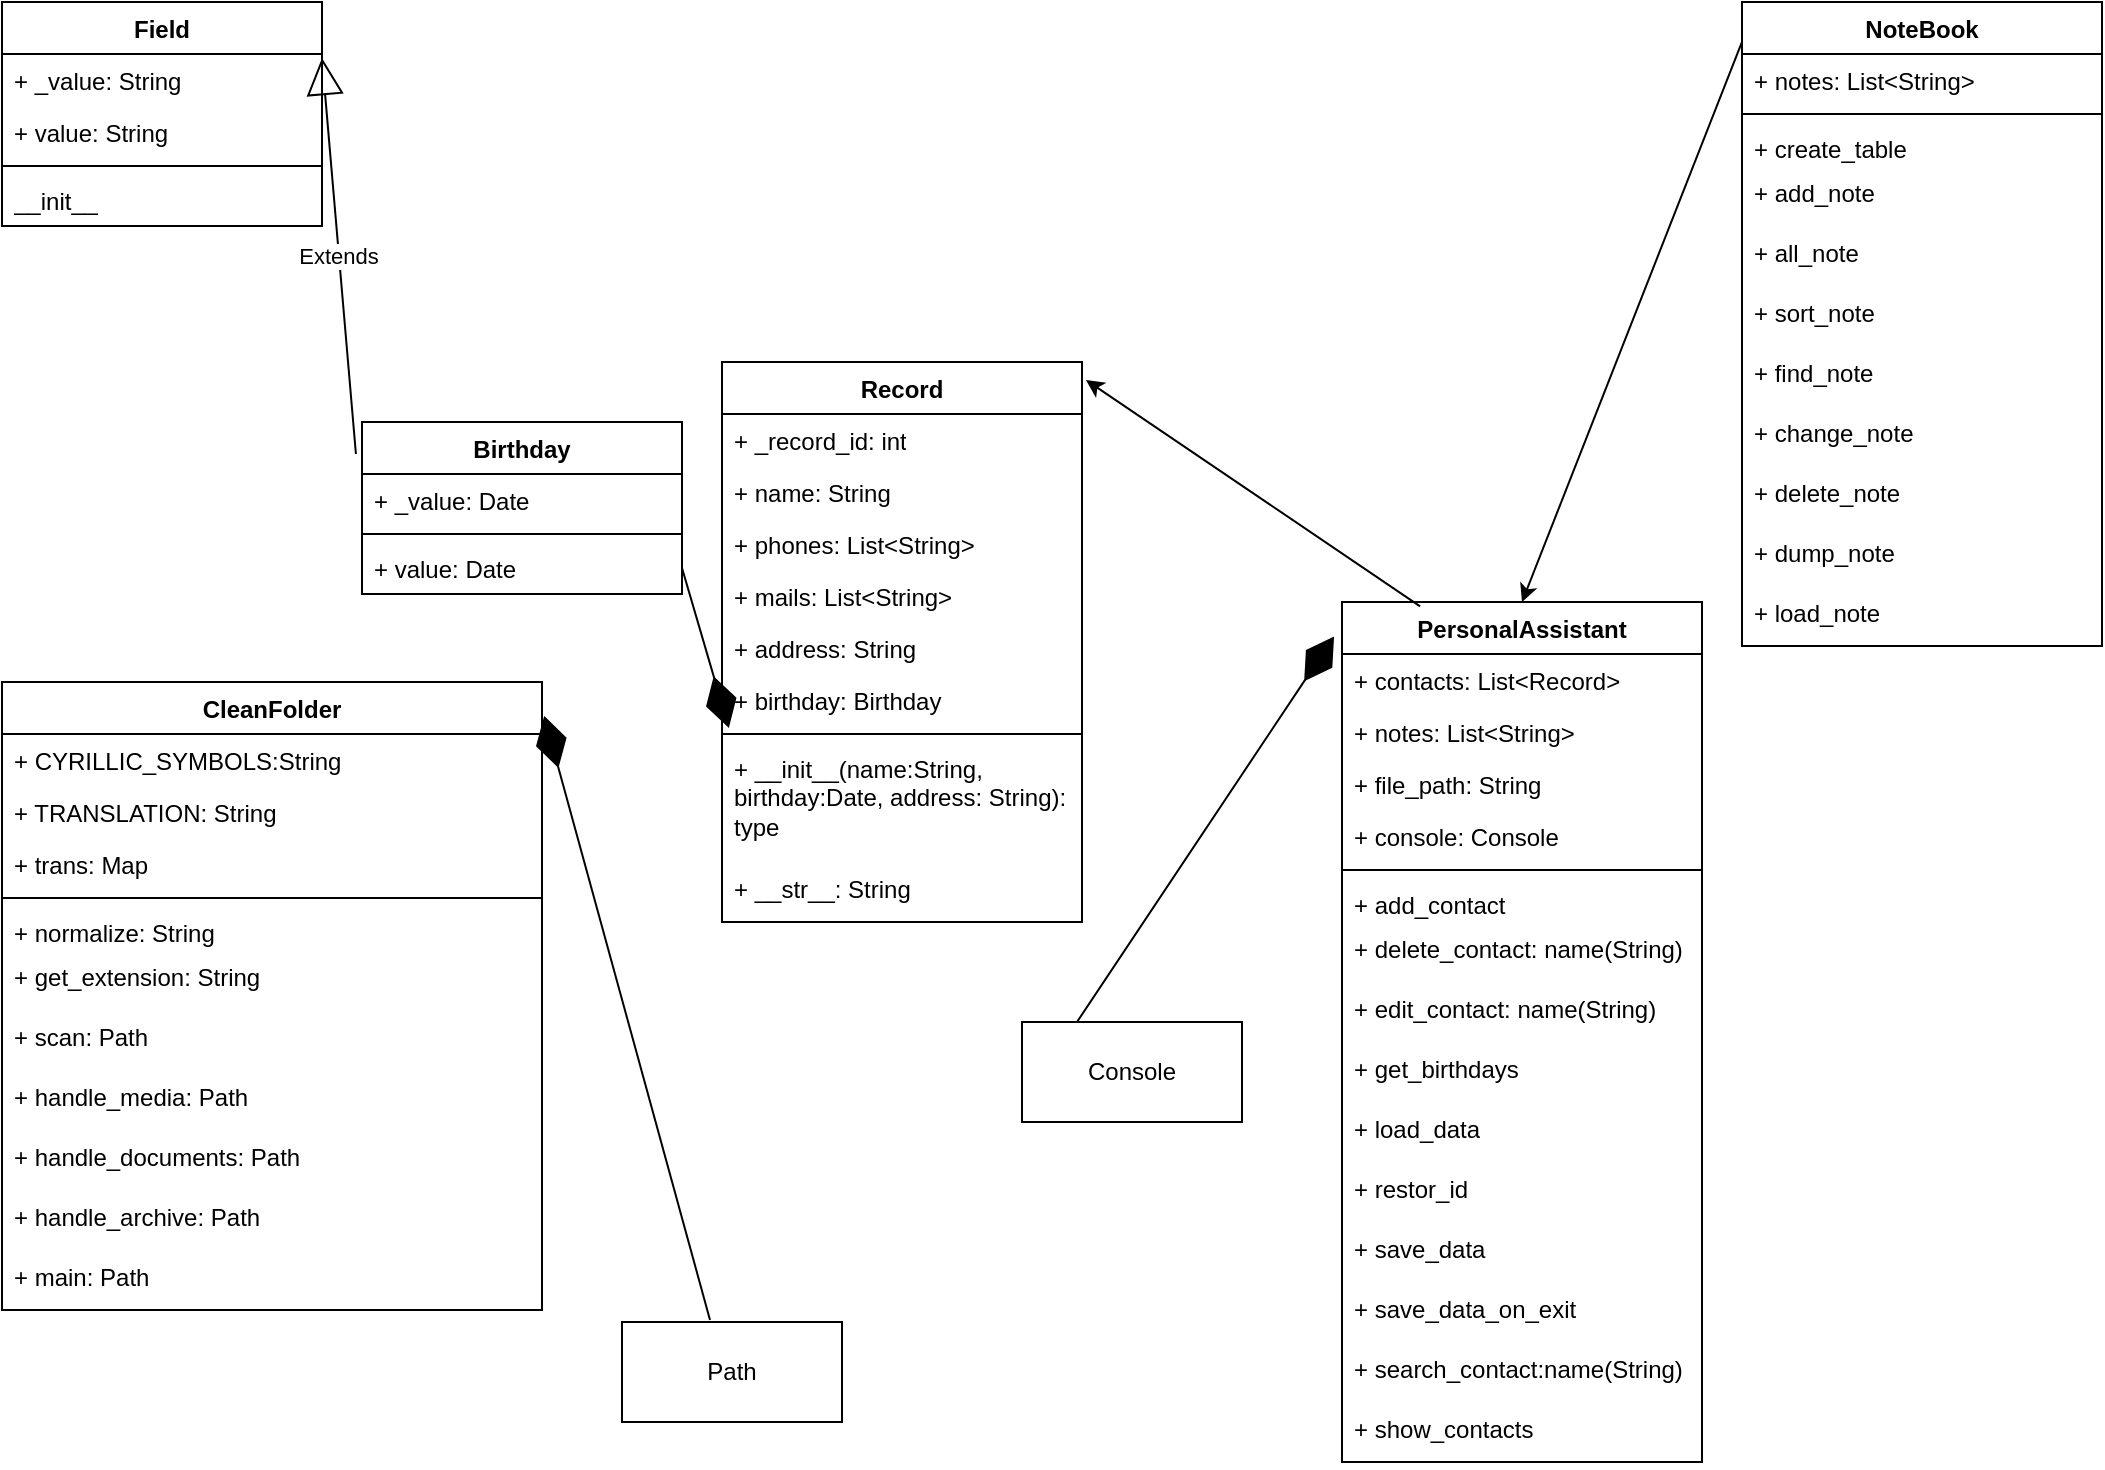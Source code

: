 <mxfile version="22.1.15" type="device">
  <diagram name="Page-1" id="e7e014a7-5840-1c2e-5031-d8a46d1fe8dd">
    <mxGraphModel dx="1434" dy="738" grid="1" gridSize="10" guides="1" tooltips="1" connect="1" arrows="1" fold="1" page="1" pageScale="1" pageWidth="1169" pageHeight="826" background="none" math="0" shadow="0">
      <root>
        <mxCell id="0" />
        <mxCell id="1" parent="0" />
        <mxCell id="iH0WZ8zu1LnnliLtOiRj-61" value="Field" style="swimlane;fontStyle=1;align=center;verticalAlign=top;childLayout=stackLayout;horizontal=1;startSize=26;horizontalStack=0;resizeParent=1;resizeParentMax=0;resizeLast=0;collapsible=1;marginBottom=0;whiteSpace=wrap;html=1;" vertex="1" parent="1">
          <mxGeometry x="40" y="40" width="160" height="112" as="geometry" />
        </mxCell>
        <mxCell id="iH0WZ8zu1LnnliLtOiRj-62" value="+ _value: String" style="text;strokeColor=none;fillColor=none;align=left;verticalAlign=top;spacingLeft=4;spacingRight=4;overflow=hidden;rotatable=0;points=[[0,0.5],[1,0.5]];portConstraint=eastwest;whiteSpace=wrap;html=1;" vertex="1" parent="iH0WZ8zu1LnnliLtOiRj-61">
          <mxGeometry y="26" width="160" height="26" as="geometry" />
        </mxCell>
        <mxCell id="iH0WZ8zu1LnnliLtOiRj-75" value="+ value: String" style="text;strokeColor=none;fillColor=none;align=left;verticalAlign=top;spacingLeft=4;spacingRight=4;overflow=hidden;rotatable=0;points=[[0,0.5],[1,0.5]];portConstraint=eastwest;whiteSpace=wrap;html=1;" vertex="1" parent="iH0WZ8zu1LnnliLtOiRj-61">
          <mxGeometry y="52" width="160" height="26" as="geometry" />
        </mxCell>
        <mxCell id="iH0WZ8zu1LnnliLtOiRj-63" value="" style="line;strokeWidth=1;fillColor=none;align=left;verticalAlign=middle;spacingTop=-1;spacingLeft=3;spacingRight=3;rotatable=0;labelPosition=right;points=[];portConstraint=eastwest;strokeColor=inherit;" vertex="1" parent="iH0WZ8zu1LnnliLtOiRj-61">
          <mxGeometry y="78" width="160" height="8" as="geometry" />
        </mxCell>
        <mxCell id="iH0WZ8zu1LnnliLtOiRj-64" value="__init__" style="text;strokeColor=none;fillColor=none;align=left;verticalAlign=top;spacingLeft=4;spacingRight=4;overflow=hidden;rotatable=0;points=[[0,0.5],[1,0.5]];portConstraint=eastwest;whiteSpace=wrap;html=1;" vertex="1" parent="iH0WZ8zu1LnnliLtOiRj-61">
          <mxGeometry y="86" width="160" height="26" as="geometry" />
        </mxCell>
        <mxCell id="iH0WZ8zu1LnnliLtOiRj-65" value="Birthday" style="swimlane;fontStyle=1;align=center;verticalAlign=top;childLayout=stackLayout;horizontal=1;startSize=26;horizontalStack=0;resizeParent=1;resizeParentMax=0;resizeLast=0;collapsible=1;marginBottom=0;whiteSpace=wrap;html=1;" vertex="1" parent="1">
          <mxGeometry x="220" y="250" width="160" height="86" as="geometry" />
        </mxCell>
        <mxCell id="iH0WZ8zu1LnnliLtOiRj-66" value="+ _value: Date" style="text;strokeColor=none;fillColor=none;align=left;verticalAlign=top;spacingLeft=4;spacingRight=4;overflow=hidden;rotatable=0;points=[[0,0.5],[1,0.5]];portConstraint=eastwest;whiteSpace=wrap;html=1;" vertex="1" parent="iH0WZ8zu1LnnliLtOiRj-65">
          <mxGeometry y="26" width="160" height="26" as="geometry" />
        </mxCell>
        <mxCell id="iH0WZ8zu1LnnliLtOiRj-67" value="" style="line;strokeWidth=1;fillColor=none;align=left;verticalAlign=middle;spacingTop=-1;spacingLeft=3;spacingRight=3;rotatable=0;labelPosition=right;points=[];portConstraint=eastwest;strokeColor=inherit;" vertex="1" parent="iH0WZ8zu1LnnliLtOiRj-65">
          <mxGeometry y="52" width="160" height="8" as="geometry" />
        </mxCell>
        <mxCell id="iH0WZ8zu1LnnliLtOiRj-68" value="+ value: Date" style="text;strokeColor=none;fillColor=none;align=left;verticalAlign=top;spacingLeft=4;spacingRight=4;overflow=hidden;rotatable=0;points=[[0,0.5],[1,0.5]];portConstraint=eastwest;whiteSpace=wrap;html=1;" vertex="1" parent="iH0WZ8zu1LnnliLtOiRj-65">
          <mxGeometry y="60" width="160" height="26" as="geometry" />
        </mxCell>
        <mxCell id="iH0WZ8zu1LnnliLtOiRj-69" value="Extends" style="endArrow=block;endSize=16;endFill=0;html=1;rounded=0;entryX=1;entryY=0.25;entryDx=0;entryDy=0;exitX=-0.019;exitY=0.186;exitDx=0;exitDy=0;exitPerimeter=0;" edge="1" parent="1" source="iH0WZ8zu1LnnliLtOiRj-65" target="iH0WZ8zu1LnnliLtOiRj-61">
          <mxGeometry width="160" relative="1" as="geometry">
            <mxPoint x="500" y="280" as="sourcePoint" />
            <mxPoint x="660" y="280" as="targetPoint" />
          </mxGeometry>
        </mxCell>
        <mxCell id="iH0WZ8zu1LnnliLtOiRj-76" value="Record" style="swimlane;fontStyle=1;align=center;verticalAlign=top;childLayout=stackLayout;horizontal=1;startSize=26;horizontalStack=0;resizeParent=1;resizeParentMax=0;resizeLast=0;collapsible=1;marginBottom=0;whiteSpace=wrap;html=1;" vertex="1" parent="1">
          <mxGeometry x="400" y="220" width="180" height="280" as="geometry" />
        </mxCell>
        <mxCell id="iH0WZ8zu1LnnliLtOiRj-77" value="+ _record_id: int" style="text;strokeColor=none;fillColor=none;align=left;verticalAlign=top;spacingLeft=4;spacingRight=4;overflow=hidden;rotatable=0;points=[[0,0.5],[1,0.5]];portConstraint=eastwest;whiteSpace=wrap;html=1;" vertex="1" parent="iH0WZ8zu1LnnliLtOiRj-76">
          <mxGeometry y="26" width="180" height="26" as="geometry" />
        </mxCell>
        <mxCell id="iH0WZ8zu1LnnliLtOiRj-80" value="+ name: String" style="text;strokeColor=none;fillColor=none;align=left;verticalAlign=top;spacingLeft=4;spacingRight=4;overflow=hidden;rotatable=0;points=[[0,0.5],[1,0.5]];portConstraint=eastwest;whiteSpace=wrap;html=1;" vertex="1" parent="iH0WZ8zu1LnnliLtOiRj-76">
          <mxGeometry y="52" width="180" height="26" as="geometry" />
        </mxCell>
        <mxCell id="iH0WZ8zu1LnnliLtOiRj-81" value="+ phones: List&amp;lt;String&amp;gt;" style="text;strokeColor=none;fillColor=none;align=left;verticalAlign=top;spacingLeft=4;spacingRight=4;overflow=hidden;rotatable=0;points=[[0,0.5],[1,0.5]];portConstraint=eastwest;whiteSpace=wrap;html=1;" vertex="1" parent="iH0WZ8zu1LnnliLtOiRj-76">
          <mxGeometry y="78" width="180" height="26" as="geometry" />
        </mxCell>
        <mxCell id="iH0WZ8zu1LnnliLtOiRj-82" value="+ mails: List&amp;lt;String&amp;gt;" style="text;strokeColor=none;fillColor=none;align=left;verticalAlign=top;spacingLeft=4;spacingRight=4;overflow=hidden;rotatable=0;points=[[0,0.5],[1,0.5]];portConstraint=eastwest;whiteSpace=wrap;html=1;" vertex="1" parent="iH0WZ8zu1LnnliLtOiRj-76">
          <mxGeometry y="104" width="180" height="26" as="geometry" />
        </mxCell>
        <mxCell id="iH0WZ8zu1LnnliLtOiRj-83" value="+ address: String" style="text;strokeColor=none;fillColor=none;align=left;verticalAlign=top;spacingLeft=4;spacingRight=4;overflow=hidden;rotatable=0;points=[[0,0.5],[1,0.5]];portConstraint=eastwest;whiteSpace=wrap;html=1;" vertex="1" parent="iH0WZ8zu1LnnliLtOiRj-76">
          <mxGeometry y="130" width="180" height="26" as="geometry" />
        </mxCell>
        <mxCell id="iH0WZ8zu1LnnliLtOiRj-84" value="+ birthday: Birthday" style="text;strokeColor=none;fillColor=none;align=left;verticalAlign=top;spacingLeft=4;spacingRight=4;overflow=hidden;rotatable=0;points=[[0,0.5],[1,0.5]];portConstraint=eastwest;whiteSpace=wrap;html=1;" vertex="1" parent="iH0WZ8zu1LnnliLtOiRj-76">
          <mxGeometry y="156" width="180" height="26" as="geometry" />
        </mxCell>
        <mxCell id="iH0WZ8zu1LnnliLtOiRj-78" value="" style="line;strokeWidth=1;fillColor=none;align=left;verticalAlign=middle;spacingTop=-1;spacingLeft=3;spacingRight=3;rotatable=0;labelPosition=right;points=[];portConstraint=eastwest;strokeColor=inherit;" vertex="1" parent="iH0WZ8zu1LnnliLtOiRj-76">
          <mxGeometry y="182" width="180" height="8" as="geometry" />
        </mxCell>
        <mxCell id="iH0WZ8zu1LnnliLtOiRj-79" value="+ __init__(name:String, birthday:Date, address: String): type" style="text;strokeColor=none;fillColor=none;align=left;verticalAlign=top;spacingLeft=4;spacingRight=4;overflow=hidden;rotatable=0;points=[[0,0.5],[1,0.5]];portConstraint=eastwest;whiteSpace=wrap;html=1;" vertex="1" parent="iH0WZ8zu1LnnliLtOiRj-76">
          <mxGeometry y="190" width="180" height="60" as="geometry" />
        </mxCell>
        <mxCell id="iH0WZ8zu1LnnliLtOiRj-86" value="+ __str__: String" style="text;strokeColor=none;fillColor=none;align=left;verticalAlign=top;spacingLeft=4;spacingRight=4;overflow=hidden;rotatable=0;points=[[0,0.5],[1,0.5]];portConstraint=eastwest;whiteSpace=wrap;html=1;" vertex="1" parent="iH0WZ8zu1LnnliLtOiRj-76">
          <mxGeometry y="250" width="180" height="30" as="geometry" />
        </mxCell>
        <mxCell id="iH0WZ8zu1LnnliLtOiRj-85" value="" style="endArrow=diamondThin;endFill=1;endSize=24;html=1;rounded=0;exitX=1;exitY=0.5;exitDx=0;exitDy=0;entryX=0.019;entryY=1.038;entryDx=0;entryDy=0;entryPerimeter=0;" edge="1" parent="1" source="iH0WZ8zu1LnnliLtOiRj-68" target="iH0WZ8zu1LnnliLtOiRj-84">
          <mxGeometry width="160" relative="1" as="geometry">
            <mxPoint x="500" y="280" as="sourcePoint" />
            <mxPoint x="660" y="280" as="targetPoint" />
          </mxGeometry>
        </mxCell>
        <mxCell id="iH0WZ8zu1LnnliLtOiRj-87" value="PersonalAssistant" style="swimlane;fontStyle=1;align=center;verticalAlign=top;childLayout=stackLayout;horizontal=1;startSize=26;horizontalStack=0;resizeParent=1;resizeParentMax=0;resizeLast=0;collapsible=1;marginBottom=0;whiteSpace=wrap;html=1;" vertex="1" parent="1">
          <mxGeometry x="710" y="340" width="180" height="430" as="geometry" />
        </mxCell>
        <mxCell id="iH0WZ8zu1LnnliLtOiRj-88" value="+ contacts: List&amp;lt;Record&amp;gt;" style="text;strokeColor=none;fillColor=none;align=left;verticalAlign=top;spacingLeft=4;spacingRight=4;overflow=hidden;rotatable=0;points=[[0,0.5],[1,0.5]];portConstraint=eastwest;whiteSpace=wrap;html=1;" vertex="1" parent="iH0WZ8zu1LnnliLtOiRj-87">
          <mxGeometry y="26" width="180" height="26" as="geometry" />
        </mxCell>
        <mxCell id="iH0WZ8zu1LnnliLtOiRj-89" value="+ notes: List&amp;lt;String&amp;gt;" style="text;strokeColor=none;fillColor=none;align=left;verticalAlign=top;spacingLeft=4;spacingRight=4;overflow=hidden;rotatable=0;points=[[0,0.5],[1,0.5]];portConstraint=eastwest;whiteSpace=wrap;html=1;" vertex="1" parent="iH0WZ8zu1LnnliLtOiRj-87">
          <mxGeometry y="52" width="180" height="26" as="geometry" />
        </mxCell>
        <mxCell id="iH0WZ8zu1LnnliLtOiRj-90" value="+ file_path: String" style="text;strokeColor=none;fillColor=none;align=left;verticalAlign=top;spacingLeft=4;spacingRight=4;overflow=hidden;rotatable=0;points=[[0,0.5],[1,0.5]];portConstraint=eastwest;whiteSpace=wrap;html=1;" vertex="1" parent="iH0WZ8zu1LnnliLtOiRj-87">
          <mxGeometry y="78" width="180" height="26" as="geometry" />
        </mxCell>
        <mxCell id="iH0WZ8zu1LnnliLtOiRj-91" value="+ console: Console" style="text;strokeColor=none;fillColor=none;align=left;verticalAlign=top;spacingLeft=4;spacingRight=4;overflow=hidden;rotatable=0;points=[[0,0.5],[1,0.5]];portConstraint=eastwest;whiteSpace=wrap;html=1;" vertex="1" parent="iH0WZ8zu1LnnliLtOiRj-87">
          <mxGeometry y="104" width="180" height="26" as="geometry" />
        </mxCell>
        <mxCell id="iH0WZ8zu1LnnliLtOiRj-94" value="" style="line;strokeWidth=1;fillColor=none;align=left;verticalAlign=middle;spacingTop=-1;spacingLeft=3;spacingRight=3;rotatable=0;labelPosition=right;points=[];portConstraint=eastwest;strokeColor=inherit;" vertex="1" parent="iH0WZ8zu1LnnliLtOiRj-87">
          <mxGeometry y="130" width="180" height="8" as="geometry" />
        </mxCell>
        <mxCell id="iH0WZ8zu1LnnliLtOiRj-95" value="+ add_contact" style="text;strokeColor=none;fillColor=none;align=left;verticalAlign=top;spacingLeft=4;spacingRight=4;overflow=hidden;rotatable=0;points=[[0,0.5],[1,0.5]];portConstraint=eastwest;whiteSpace=wrap;html=1;" vertex="1" parent="iH0WZ8zu1LnnliLtOiRj-87">
          <mxGeometry y="138" width="180" height="22" as="geometry" />
        </mxCell>
        <mxCell id="iH0WZ8zu1LnnliLtOiRj-96" value="+&amp;nbsp;delete_contact: name(String)" style="text;strokeColor=none;fillColor=none;align=left;verticalAlign=top;spacingLeft=4;spacingRight=4;overflow=hidden;rotatable=0;points=[[0,0.5],[1,0.5]];portConstraint=eastwest;whiteSpace=wrap;html=1;" vertex="1" parent="iH0WZ8zu1LnnliLtOiRj-87">
          <mxGeometry y="160" width="180" height="30" as="geometry" />
        </mxCell>
        <mxCell id="iH0WZ8zu1LnnliLtOiRj-97" value="+&amp;nbsp;edit_contact: name(String)" style="text;strokeColor=none;fillColor=none;align=left;verticalAlign=top;spacingLeft=4;spacingRight=4;overflow=hidden;rotatable=0;points=[[0,0.5],[1,0.5]];portConstraint=eastwest;whiteSpace=wrap;html=1;" vertex="1" parent="iH0WZ8zu1LnnliLtOiRj-87">
          <mxGeometry y="190" width="180" height="30" as="geometry" />
        </mxCell>
        <mxCell id="iH0WZ8zu1LnnliLtOiRj-98" value="+&amp;nbsp;get_birthdays" style="text;strokeColor=none;fillColor=none;align=left;verticalAlign=top;spacingLeft=4;spacingRight=4;overflow=hidden;rotatable=0;points=[[0,0.5],[1,0.5]];portConstraint=eastwest;whiteSpace=wrap;html=1;" vertex="1" parent="iH0WZ8zu1LnnliLtOiRj-87">
          <mxGeometry y="220" width="180" height="30" as="geometry" />
        </mxCell>
        <mxCell id="iH0WZ8zu1LnnliLtOiRj-99" value="+&amp;nbsp;load_data" style="text;strokeColor=none;fillColor=none;align=left;verticalAlign=top;spacingLeft=4;spacingRight=4;overflow=hidden;rotatable=0;points=[[0,0.5],[1,0.5]];portConstraint=eastwest;whiteSpace=wrap;html=1;" vertex="1" parent="iH0WZ8zu1LnnliLtOiRj-87">
          <mxGeometry y="250" width="180" height="30" as="geometry" />
        </mxCell>
        <mxCell id="iH0WZ8zu1LnnliLtOiRj-100" value="+&amp;nbsp;restor_id" style="text;strokeColor=none;fillColor=none;align=left;verticalAlign=top;spacingLeft=4;spacingRight=4;overflow=hidden;rotatable=0;points=[[0,0.5],[1,0.5]];portConstraint=eastwest;whiteSpace=wrap;html=1;" vertex="1" parent="iH0WZ8zu1LnnliLtOiRj-87">
          <mxGeometry y="280" width="180" height="30" as="geometry" />
        </mxCell>
        <mxCell id="iH0WZ8zu1LnnliLtOiRj-101" value="+&amp;nbsp;save_data" style="text;strokeColor=none;fillColor=none;align=left;verticalAlign=top;spacingLeft=4;spacingRight=4;overflow=hidden;rotatable=0;points=[[0,0.5],[1,0.5]];portConstraint=eastwest;whiteSpace=wrap;html=1;" vertex="1" parent="iH0WZ8zu1LnnliLtOiRj-87">
          <mxGeometry y="310" width="180" height="30" as="geometry" />
        </mxCell>
        <mxCell id="iH0WZ8zu1LnnliLtOiRj-102" value="+&amp;nbsp;save_data_on_exit" style="text;strokeColor=none;fillColor=none;align=left;verticalAlign=top;spacingLeft=4;spacingRight=4;overflow=hidden;rotatable=0;points=[[0,0.5],[1,0.5]];portConstraint=eastwest;whiteSpace=wrap;html=1;" vertex="1" parent="iH0WZ8zu1LnnliLtOiRj-87">
          <mxGeometry y="340" width="180" height="30" as="geometry" />
        </mxCell>
        <mxCell id="iH0WZ8zu1LnnliLtOiRj-103" value="+&amp;nbsp;search_contact:name(String)" style="text;strokeColor=none;fillColor=none;align=left;verticalAlign=top;spacingLeft=4;spacingRight=4;overflow=hidden;rotatable=0;points=[[0,0.5],[1,0.5]];portConstraint=eastwest;whiteSpace=wrap;html=1;" vertex="1" parent="iH0WZ8zu1LnnliLtOiRj-87">
          <mxGeometry y="370" width="180" height="30" as="geometry" />
        </mxCell>
        <mxCell id="iH0WZ8zu1LnnliLtOiRj-104" value="+&amp;nbsp;show_contacts" style="text;strokeColor=none;fillColor=none;align=left;verticalAlign=top;spacingLeft=4;spacingRight=4;overflow=hidden;rotatable=0;points=[[0,0.5],[1,0.5]];portConstraint=eastwest;whiteSpace=wrap;html=1;" vertex="1" parent="iH0WZ8zu1LnnliLtOiRj-87">
          <mxGeometry y="400" width="180" height="30" as="geometry" />
        </mxCell>
        <mxCell id="iH0WZ8zu1LnnliLtOiRj-106" value="" style="endArrow=classic;html=1;rounded=0;entryX=1.011;entryY=0.032;entryDx=0;entryDy=0;entryPerimeter=0;exitX=0.217;exitY=0.005;exitDx=0;exitDy=0;exitPerimeter=0;" edge="1" parent="1" source="iH0WZ8zu1LnnliLtOiRj-87" target="iH0WZ8zu1LnnliLtOiRj-76">
          <mxGeometry width="50" height="50" relative="1" as="geometry">
            <mxPoint x="560" y="400" as="sourcePoint" />
            <mxPoint x="610" y="350" as="targetPoint" />
          </mxGeometry>
        </mxCell>
        <mxCell id="iH0WZ8zu1LnnliLtOiRj-107" value="Console" style="html=1;whiteSpace=wrap;" vertex="1" parent="1">
          <mxGeometry x="550" y="550" width="110" height="50" as="geometry" />
        </mxCell>
        <mxCell id="iH0WZ8zu1LnnliLtOiRj-108" value="" style="endArrow=diamondThin;endFill=1;endSize=24;html=1;rounded=0;exitX=0.25;exitY=0;exitDx=0;exitDy=0;entryX=-0.022;entryY=0.04;entryDx=0;entryDy=0;entryPerimeter=0;" edge="1" parent="1" source="iH0WZ8zu1LnnliLtOiRj-107" target="iH0WZ8zu1LnnliLtOiRj-87">
          <mxGeometry width="160" relative="1" as="geometry">
            <mxPoint x="657" y="560" as="sourcePoint" />
            <mxPoint x="730" y="676" as="targetPoint" />
          </mxGeometry>
        </mxCell>
        <mxCell id="iH0WZ8zu1LnnliLtOiRj-109" value="NoteBook" style="swimlane;fontStyle=1;align=center;verticalAlign=top;childLayout=stackLayout;horizontal=1;startSize=26;horizontalStack=0;resizeParent=1;resizeParentMax=0;resizeLast=0;collapsible=1;marginBottom=0;whiteSpace=wrap;html=1;" vertex="1" parent="1">
          <mxGeometry x="910" y="40" width="180" height="322" as="geometry" />
        </mxCell>
        <mxCell id="iH0WZ8zu1LnnliLtOiRj-111" value="+ notes: List&amp;lt;String&amp;gt;" style="text;strokeColor=none;fillColor=none;align=left;verticalAlign=top;spacingLeft=4;spacingRight=4;overflow=hidden;rotatable=0;points=[[0,0.5],[1,0.5]];portConstraint=eastwest;whiteSpace=wrap;html=1;" vertex="1" parent="iH0WZ8zu1LnnliLtOiRj-109">
          <mxGeometry y="26" width="180" height="26" as="geometry" />
        </mxCell>
        <mxCell id="iH0WZ8zu1LnnliLtOiRj-114" value="" style="line;strokeWidth=1;fillColor=none;align=left;verticalAlign=middle;spacingTop=-1;spacingLeft=3;spacingRight=3;rotatable=0;labelPosition=right;points=[];portConstraint=eastwest;strokeColor=inherit;" vertex="1" parent="iH0WZ8zu1LnnliLtOiRj-109">
          <mxGeometry y="52" width="180" height="8" as="geometry" />
        </mxCell>
        <mxCell id="iH0WZ8zu1LnnliLtOiRj-115" value="+ create_table" style="text;strokeColor=none;fillColor=none;align=left;verticalAlign=top;spacingLeft=4;spacingRight=4;overflow=hidden;rotatable=0;points=[[0,0.5],[1,0.5]];portConstraint=eastwest;whiteSpace=wrap;html=1;" vertex="1" parent="iH0WZ8zu1LnnliLtOiRj-109">
          <mxGeometry y="60" width="180" height="22" as="geometry" />
        </mxCell>
        <mxCell id="iH0WZ8zu1LnnliLtOiRj-116" value="+&amp;nbsp;add_note" style="text;strokeColor=none;fillColor=none;align=left;verticalAlign=top;spacingLeft=4;spacingRight=4;overflow=hidden;rotatable=0;points=[[0,0.5],[1,0.5]];portConstraint=eastwest;whiteSpace=wrap;html=1;" vertex="1" parent="iH0WZ8zu1LnnliLtOiRj-109">
          <mxGeometry y="82" width="180" height="30" as="geometry" />
        </mxCell>
        <mxCell id="iH0WZ8zu1LnnliLtOiRj-117" value="+&amp;nbsp;all_note" style="text;strokeColor=none;fillColor=none;align=left;verticalAlign=top;spacingLeft=4;spacingRight=4;overflow=hidden;rotatable=0;points=[[0,0.5],[1,0.5]];portConstraint=eastwest;whiteSpace=wrap;html=1;" vertex="1" parent="iH0WZ8zu1LnnliLtOiRj-109">
          <mxGeometry y="112" width="180" height="30" as="geometry" />
        </mxCell>
        <mxCell id="iH0WZ8zu1LnnliLtOiRj-118" value="+&amp;nbsp;sort_note" style="text;strokeColor=none;fillColor=none;align=left;verticalAlign=top;spacingLeft=4;spacingRight=4;overflow=hidden;rotatable=0;points=[[0,0.5],[1,0.5]];portConstraint=eastwest;whiteSpace=wrap;html=1;" vertex="1" parent="iH0WZ8zu1LnnliLtOiRj-109">
          <mxGeometry y="142" width="180" height="30" as="geometry" />
        </mxCell>
        <mxCell id="iH0WZ8zu1LnnliLtOiRj-119" value="+&amp;nbsp;find_note" style="text;strokeColor=none;fillColor=none;align=left;verticalAlign=top;spacingLeft=4;spacingRight=4;overflow=hidden;rotatable=0;points=[[0,0.5],[1,0.5]];portConstraint=eastwest;whiteSpace=wrap;html=1;" vertex="1" parent="iH0WZ8zu1LnnliLtOiRj-109">
          <mxGeometry y="172" width="180" height="30" as="geometry" />
        </mxCell>
        <mxCell id="iH0WZ8zu1LnnliLtOiRj-120" value="+&amp;nbsp;change_note" style="text;strokeColor=none;fillColor=none;align=left;verticalAlign=top;spacingLeft=4;spacingRight=4;overflow=hidden;rotatable=0;points=[[0,0.5],[1,0.5]];portConstraint=eastwest;whiteSpace=wrap;html=1;" vertex="1" parent="iH0WZ8zu1LnnliLtOiRj-109">
          <mxGeometry y="202" width="180" height="30" as="geometry" />
        </mxCell>
        <mxCell id="iH0WZ8zu1LnnliLtOiRj-121" value="+&amp;nbsp;delete_note" style="text;strokeColor=none;fillColor=none;align=left;verticalAlign=top;spacingLeft=4;spacingRight=4;overflow=hidden;rotatable=0;points=[[0,0.5],[1,0.5]];portConstraint=eastwest;whiteSpace=wrap;html=1;" vertex="1" parent="iH0WZ8zu1LnnliLtOiRj-109">
          <mxGeometry y="232" width="180" height="30" as="geometry" />
        </mxCell>
        <mxCell id="iH0WZ8zu1LnnliLtOiRj-122" value="+&amp;nbsp;dump_note" style="text;strokeColor=none;fillColor=none;align=left;verticalAlign=top;spacingLeft=4;spacingRight=4;overflow=hidden;rotatable=0;points=[[0,0.5],[1,0.5]];portConstraint=eastwest;whiteSpace=wrap;html=1;" vertex="1" parent="iH0WZ8zu1LnnliLtOiRj-109">
          <mxGeometry y="262" width="180" height="30" as="geometry" />
        </mxCell>
        <mxCell id="iH0WZ8zu1LnnliLtOiRj-123" value="+&amp;nbsp;load_note" style="text;strokeColor=none;fillColor=none;align=left;verticalAlign=top;spacingLeft=4;spacingRight=4;overflow=hidden;rotatable=0;points=[[0,0.5],[1,0.5]];portConstraint=eastwest;whiteSpace=wrap;html=1;" vertex="1" parent="iH0WZ8zu1LnnliLtOiRj-109">
          <mxGeometry y="292" width="180" height="30" as="geometry" />
        </mxCell>
        <mxCell id="iH0WZ8zu1LnnliLtOiRj-125" value="" style="endArrow=classic;html=1;rounded=0;exitX=0;exitY=0.062;exitDx=0;exitDy=0;exitPerimeter=0;entryX=0.5;entryY=0;entryDx=0;entryDy=0;" edge="1" parent="1" source="iH0WZ8zu1LnnliLtOiRj-109" target="iH0WZ8zu1LnnliLtOiRj-87">
          <mxGeometry width="50" height="50" relative="1" as="geometry">
            <mxPoint x="560" y="320" as="sourcePoint" />
            <mxPoint x="610" y="270" as="targetPoint" />
          </mxGeometry>
        </mxCell>
        <mxCell id="iH0WZ8zu1LnnliLtOiRj-126" value="Path" style="html=1;whiteSpace=wrap;" vertex="1" parent="1">
          <mxGeometry x="350" y="700" width="110" height="50" as="geometry" />
        </mxCell>
        <mxCell id="iH0WZ8zu1LnnliLtOiRj-127" value="CleanFolder" style="swimlane;fontStyle=1;align=center;verticalAlign=top;childLayout=stackLayout;horizontal=1;startSize=26;horizontalStack=0;resizeParent=1;resizeParentMax=0;resizeLast=0;collapsible=1;marginBottom=0;whiteSpace=wrap;html=1;" vertex="1" parent="1">
          <mxGeometry x="40" y="380" width="270" height="314" as="geometry" />
        </mxCell>
        <mxCell id="iH0WZ8zu1LnnliLtOiRj-128" value="+ CYRILLIC_SYMBOLS:String" style="text;strokeColor=none;fillColor=none;align=left;verticalAlign=top;spacingLeft=4;spacingRight=4;overflow=hidden;rotatable=0;points=[[0,0.5],[1,0.5]];portConstraint=eastwest;whiteSpace=wrap;html=1;" vertex="1" parent="iH0WZ8zu1LnnliLtOiRj-127">
          <mxGeometry y="26" width="270" height="26" as="geometry" />
        </mxCell>
        <mxCell id="iH0WZ8zu1LnnliLtOiRj-130" value="+ TRANSLATION: String" style="text;strokeColor=none;fillColor=none;align=left;verticalAlign=top;spacingLeft=4;spacingRight=4;overflow=hidden;rotatable=0;points=[[0,0.5],[1,0.5]];portConstraint=eastwest;whiteSpace=wrap;html=1;" vertex="1" parent="iH0WZ8zu1LnnliLtOiRj-127">
          <mxGeometry y="52" width="270" height="26" as="geometry" />
        </mxCell>
        <mxCell id="iH0WZ8zu1LnnliLtOiRj-131" value="+ trans: Map" style="text;strokeColor=none;fillColor=none;align=left;verticalAlign=top;spacingLeft=4;spacingRight=4;overflow=hidden;rotatable=0;points=[[0,0.5],[1,0.5]];portConstraint=eastwest;whiteSpace=wrap;html=1;" vertex="1" parent="iH0WZ8zu1LnnliLtOiRj-127">
          <mxGeometry y="78" width="270" height="26" as="geometry" />
        </mxCell>
        <mxCell id="iH0WZ8zu1LnnliLtOiRj-132" value="" style="line;strokeWidth=1;fillColor=none;align=left;verticalAlign=middle;spacingTop=-1;spacingLeft=3;spacingRight=3;rotatable=0;labelPosition=right;points=[];portConstraint=eastwest;strokeColor=inherit;" vertex="1" parent="iH0WZ8zu1LnnliLtOiRj-127">
          <mxGeometry y="104" width="270" height="8" as="geometry" />
        </mxCell>
        <mxCell id="iH0WZ8zu1LnnliLtOiRj-133" value="+ normalize: String" style="text;strokeColor=none;fillColor=none;align=left;verticalAlign=top;spacingLeft=4;spacingRight=4;overflow=hidden;rotatable=0;points=[[0,0.5],[1,0.5]];portConstraint=eastwest;whiteSpace=wrap;html=1;" vertex="1" parent="iH0WZ8zu1LnnliLtOiRj-127">
          <mxGeometry y="112" width="270" height="22" as="geometry" />
        </mxCell>
        <mxCell id="iH0WZ8zu1LnnliLtOiRj-134" value="+&amp;nbsp;get_extension: String" style="text;strokeColor=none;fillColor=none;align=left;verticalAlign=top;spacingLeft=4;spacingRight=4;overflow=hidden;rotatable=0;points=[[0,0.5],[1,0.5]];portConstraint=eastwest;whiteSpace=wrap;html=1;" vertex="1" parent="iH0WZ8zu1LnnliLtOiRj-127">
          <mxGeometry y="134" width="270" height="30" as="geometry" />
        </mxCell>
        <mxCell id="iH0WZ8zu1LnnliLtOiRj-135" value="+&amp;nbsp;scan: Path" style="text;strokeColor=none;fillColor=none;align=left;verticalAlign=top;spacingLeft=4;spacingRight=4;overflow=hidden;rotatable=0;points=[[0,0.5],[1,0.5]];portConstraint=eastwest;whiteSpace=wrap;html=1;" vertex="1" parent="iH0WZ8zu1LnnliLtOiRj-127">
          <mxGeometry y="164" width="270" height="30" as="geometry" />
        </mxCell>
        <mxCell id="iH0WZ8zu1LnnliLtOiRj-136" value="+&amp;nbsp;handle_media: Path" style="text;strokeColor=none;fillColor=none;align=left;verticalAlign=top;spacingLeft=4;spacingRight=4;overflow=hidden;rotatable=0;points=[[0,0.5],[1,0.5]];portConstraint=eastwest;whiteSpace=wrap;html=1;" vertex="1" parent="iH0WZ8zu1LnnliLtOiRj-127">
          <mxGeometry y="194" width="270" height="30" as="geometry" />
        </mxCell>
        <mxCell id="iH0WZ8zu1LnnliLtOiRj-137" value="+&amp;nbsp;handle_documents: Path" style="text;strokeColor=none;fillColor=none;align=left;verticalAlign=top;spacingLeft=4;spacingRight=4;overflow=hidden;rotatable=0;points=[[0,0.5],[1,0.5]];portConstraint=eastwest;whiteSpace=wrap;html=1;" vertex="1" parent="iH0WZ8zu1LnnliLtOiRj-127">
          <mxGeometry y="224" width="270" height="30" as="geometry" />
        </mxCell>
        <mxCell id="iH0WZ8zu1LnnliLtOiRj-138" value="+&amp;nbsp;handle_archive: Path" style="text;strokeColor=none;fillColor=none;align=left;verticalAlign=top;spacingLeft=4;spacingRight=4;overflow=hidden;rotatable=0;points=[[0,0.5],[1,0.5]];portConstraint=eastwest;whiteSpace=wrap;html=1;" vertex="1" parent="iH0WZ8zu1LnnliLtOiRj-127">
          <mxGeometry y="254" width="270" height="30" as="geometry" />
        </mxCell>
        <mxCell id="iH0WZ8zu1LnnliLtOiRj-139" value="+&amp;nbsp;main: Path" style="text;strokeColor=none;fillColor=none;align=left;verticalAlign=top;spacingLeft=4;spacingRight=4;overflow=hidden;rotatable=0;points=[[0,0.5],[1,0.5]];portConstraint=eastwest;whiteSpace=wrap;html=1;" vertex="1" parent="iH0WZ8zu1LnnliLtOiRj-127">
          <mxGeometry y="284" width="270" height="30" as="geometry" />
        </mxCell>
        <mxCell id="iH0WZ8zu1LnnliLtOiRj-143" value="" style="endArrow=diamondThin;endFill=1;endSize=24;html=1;rounded=0;exitX=0.4;exitY=-0.02;exitDx=0;exitDy=0;entryX=1.004;entryY=0.054;entryDx=0;entryDy=0;entryPerimeter=0;exitPerimeter=0;" edge="1" parent="1" source="iH0WZ8zu1LnnliLtOiRj-126" target="iH0WZ8zu1LnnliLtOiRj-127">
          <mxGeometry width="160" relative="1" as="geometry">
            <mxPoint x="400" y="560" as="sourcePoint" />
            <mxPoint x="423" y="640" as="targetPoint" />
          </mxGeometry>
        </mxCell>
      </root>
    </mxGraphModel>
  </diagram>
</mxfile>
